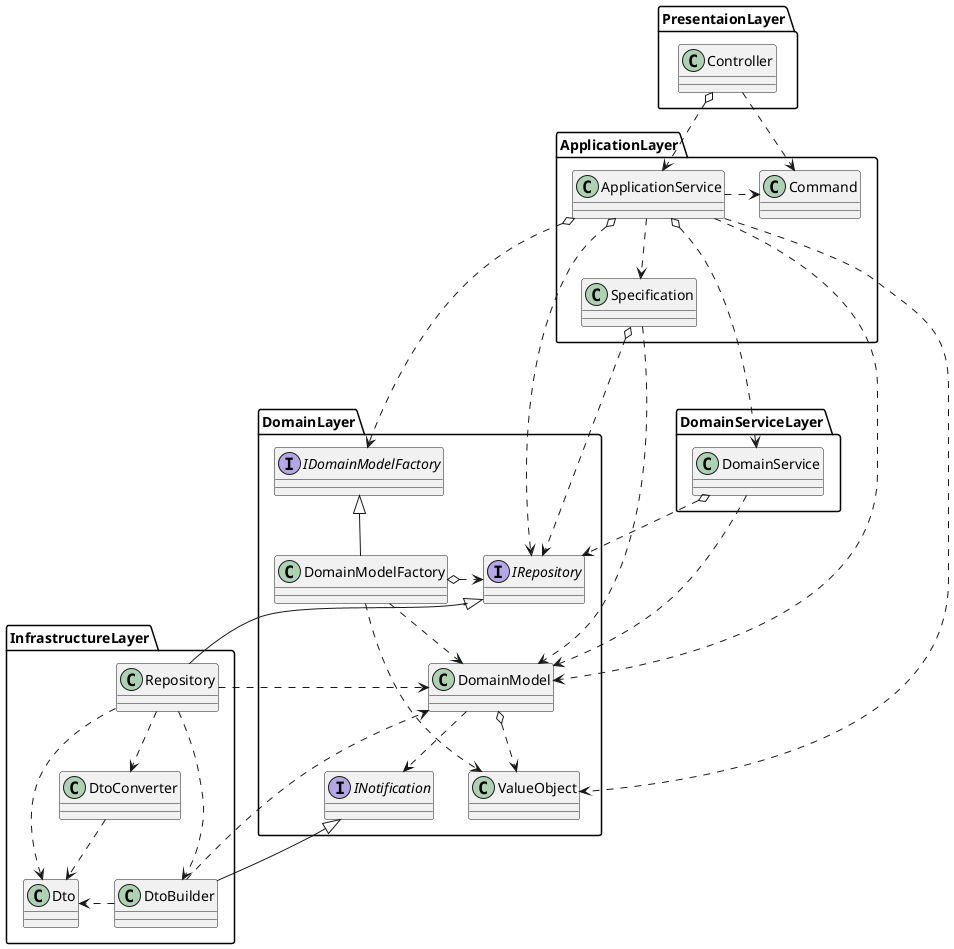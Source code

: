 @startuml
package PresentaionLayer {
  class Controller
}

package ApplicationLayer {
  class ApplicationService
  class Specification
  class Command
}

package DomainServiceLayer {
  class DomainService
}

package DomainLayer {
  interface IRepository
  interface INotification
  interface IDomainModelFactory
  class DomainModelFactory
  class DomainModel
  class ValueObject
}

package InfrastructureLayer {
  class Repository
  class Dto
  class DtoBuilder
  class DtoConverter
}

Controller o..> ApplicationService
Controller ..> Command

ApplicationService ..> Specification
ApplicationService .> Command

ApplicationService o..> IDomainModelFactory
ApplicationService o....> DomainService
ApplicationService ..> DomainModel
ApplicationService ..> ValueObject
ApplicationService o..> IRepository
Specification ..> DomainModel

IDomainModelFactory <|-- DomainModelFactory
DomainModelFactory ..> DomainModel
DomainModel o..> ValueObject
DomainModelFactory ..> ValueObject
DomainModel ..> INotification

DomainService ..> DomainModel
DomainService o..> IRepository

DomainModelFactory o.> IRepository
Specification o..> IRepository
DtoBuilder ..> DomainModel
IRepository <|--- Repository
Repository ..> DomainModel
INotification <|-- DtoBuilder

Repository ..> Dto
DtoBuilder .> Dto
Repository ..> DtoBuilder
Repository ..> DtoConverter
DtoConverter ..> Dto
@enduml

